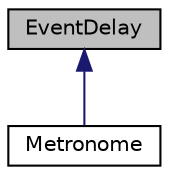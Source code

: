 digraph "EventDelay"
{
  edge [fontname="Helvetica",fontsize="10",labelfontname="Helvetica",labelfontsize="10"];
  node [fontname="Helvetica",fontsize="10",shape=record];
  Node1 [label="EventDelay",height=0.2,width=0.4,color="black", fillcolor="grey75", style="filled", fontcolor="black"];
  Node1 -> Node2 [dir="back",color="midnightblue",fontsize="10",style="solid",fontname="Helvetica"];
  Node2 [label="Metronome",height=0.2,width=0.4,color="black", fillcolor="white", style="filled",URL="$class_metronome.html",tooltip="A metronome class which is like an EventDelay which retriggers itself when the delay time is up..."];
}
